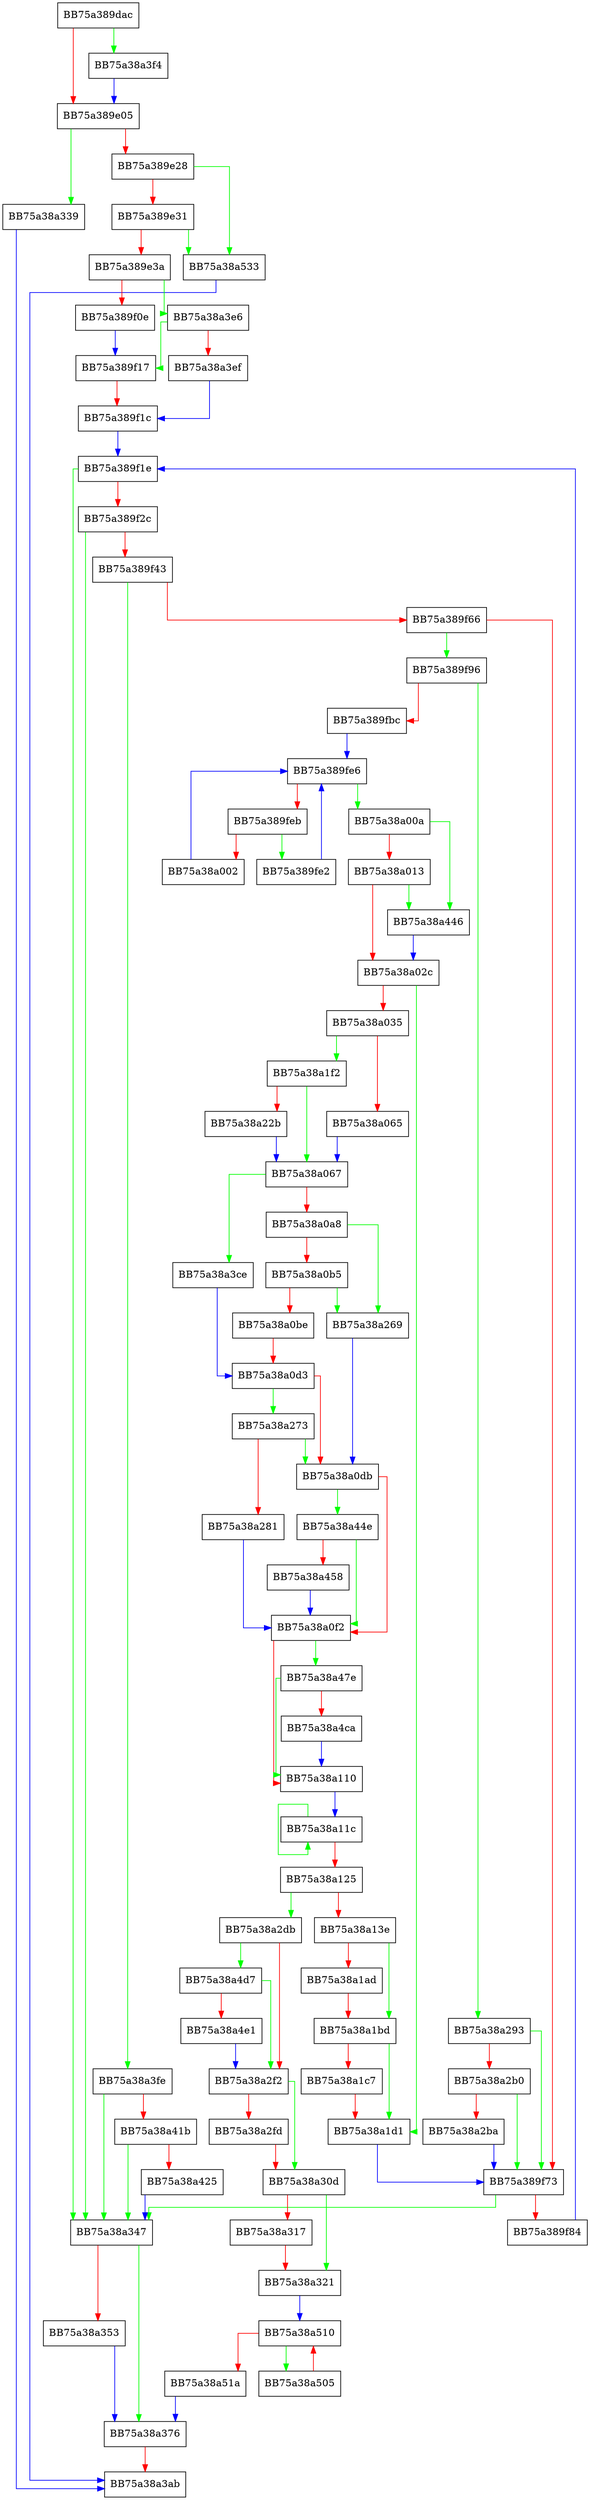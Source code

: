 digraph MemScanEnumModules {
  node [shape="box"];
  graph [splines=ortho];
  BB75a389dac -> BB75a38a3f4 [color="green"];
  BB75a389dac -> BB75a389e05 [color="red"];
  BB75a389e05 -> BB75a38a339 [color="green"];
  BB75a389e05 -> BB75a389e28 [color="red"];
  BB75a389e28 -> BB75a38a533 [color="green"];
  BB75a389e28 -> BB75a389e31 [color="red"];
  BB75a389e31 -> BB75a38a533 [color="green"];
  BB75a389e31 -> BB75a389e3a [color="red"];
  BB75a389e3a -> BB75a38a3e6 [color="green"];
  BB75a389e3a -> BB75a389f0e [color="red"];
  BB75a389f0e -> BB75a389f17 [color="blue"];
  BB75a389f17 -> BB75a389f1c [color="red"];
  BB75a389f1c -> BB75a389f1e [color="blue"];
  BB75a389f1e -> BB75a38a347 [color="green"];
  BB75a389f1e -> BB75a389f2c [color="red"];
  BB75a389f2c -> BB75a38a347 [color="green"];
  BB75a389f2c -> BB75a389f43 [color="red"];
  BB75a389f43 -> BB75a38a3fe [color="green"];
  BB75a389f43 -> BB75a389f66 [color="red"];
  BB75a389f66 -> BB75a389f96 [color="green"];
  BB75a389f66 -> BB75a389f73 [color="red"];
  BB75a389f73 -> BB75a38a347 [color="green"];
  BB75a389f73 -> BB75a389f84 [color="red"];
  BB75a389f84 -> BB75a389f1e [color="blue"];
  BB75a389f96 -> BB75a38a293 [color="green"];
  BB75a389f96 -> BB75a389fbc [color="red"];
  BB75a389fbc -> BB75a389fe6 [color="blue"];
  BB75a389fe2 -> BB75a389fe6 [color="blue"];
  BB75a389fe6 -> BB75a38a00a [color="green"];
  BB75a389fe6 -> BB75a389feb [color="red"];
  BB75a389feb -> BB75a389fe2 [color="green"];
  BB75a389feb -> BB75a38a002 [color="red"];
  BB75a38a002 -> BB75a389fe6 [color="blue"];
  BB75a38a00a -> BB75a38a446 [color="green"];
  BB75a38a00a -> BB75a38a013 [color="red"];
  BB75a38a013 -> BB75a38a446 [color="green"];
  BB75a38a013 -> BB75a38a02c [color="red"];
  BB75a38a02c -> BB75a38a1d1 [color="green"];
  BB75a38a02c -> BB75a38a035 [color="red"];
  BB75a38a035 -> BB75a38a1f2 [color="green"];
  BB75a38a035 -> BB75a38a065 [color="red"];
  BB75a38a065 -> BB75a38a067 [color="blue"];
  BB75a38a067 -> BB75a38a3ce [color="green"];
  BB75a38a067 -> BB75a38a0a8 [color="red"];
  BB75a38a0a8 -> BB75a38a269 [color="green"];
  BB75a38a0a8 -> BB75a38a0b5 [color="red"];
  BB75a38a0b5 -> BB75a38a269 [color="green"];
  BB75a38a0b5 -> BB75a38a0be [color="red"];
  BB75a38a0be -> BB75a38a0d3 [color="red"];
  BB75a38a0d3 -> BB75a38a273 [color="green"];
  BB75a38a0d3 -> BB75a38a0db [color="red"];
  BB75a38a0db -> BB75a38a44e [color="green"];
  BB75a38a0db -> BB75a38a0f2 [color="red"];
  BB75a38a0f2 -> BB75a38a47e [color="green"];
  BB75a38a0f2 -> BB75a38a110 [color="red"];
  BB75a38a110 -> BB75a38a11c [color="blue"];
  BB75a38a11c -> BB75a38a11c [color="green"];
  BB75a38a11c -> BB75a38a125 [color="red"];
  BB75a38a125 -> BB75a38a2db [color="green"];
  BB75a38a125 -> BB75a38a13e [color="red"];
  BB75a38a13e -> BB75a38a1bd [color="green"];
  BB75a38a13e -> BB75a38a1ad [color="red"];
  BB75a38a1ad -> BB75a38a1bd [color="red"];
  BB75a38a1bd -> BB75a38a1d1 [color="green"];
  BB75a38a1bd -> BB75a38a1c7 [color="red"];
  BB75a38a1c7 -> BB75a38a1d1 [color="red"];
  BB75a38a1d1 -> BB75a389f73 [color="blue"];
  BB75a38a1f2 -> BB75a38a067 [color="green"];
  BB75a38a1f2 -> BB75a38a22b [color="red"];
  BB75a38a22b -> BB75a38a067 [color="blue"];
  BB75a38a269 -> BB75a38a0db [color="blue"];
  BB75a38a273 -> BB75a38a0db [color="green"];
  BB75a38a273 -> BB75a38a281 [color="red"];
  BB75a38a281 -> BB75a38a0f2 [color="blue"];
  BB75a38a293 -> BB75a389f73 [color="green"];
  BB75a38a293 -> BB75a38a2b0 [color="red"];
  BB75a38a2b0 -> BB75a389f73 [color="green"];
  BB75a38a2b0 -> BB75a38a2ba [color="red"];
  BB75a38a2ba -> BB75a389f73 [color="blue"];
  BB75a38a2db -> BB75a38a4d7 [color="green"];
  BB75a38a2db -> BB75a38a2f2 [color="red"];
  BB75a38a2f2 -> BB75a38a30d [color="green"];
  BB75a38a2f2 -> BB75a38a2fd [color="red"];
  BB75a38a2fd -> BB75a38a30d [color="red"];
  BB75a38a30d -> BB75a38a321 [color="green"];
  BB75a38a30d -> BB75a38a317 [color="red"];
  BB75a38a317 -> BB75a38a321 [color="red"];
  BB75a38a321 -> BB75a38a510 [color="blue"];
  BB75a38a339 -> BB75a38a3ab [color="blue"];
  BB75a38a347 -> BB75a38a376 [color="green"];
  BB75a38a347 -> BB75a38a353 [color="red"];
  BB75a38a353 -> BB75a38a376 [color="blue"];
  BB75a38a376 -> BB75a38a3ab [color="red"];
  BB75a38a3ce -> BB75a38a0d3 [color="blue"];
  BB75a38a3e6 -> BB75a389f17 [color="green"];
  BB75a38a3e6 -> BB75a38a3ef [color="red"];
  BB75a38a3ef -> BB75a389f1c [color="blue"];
  BB75a38a3f4 -> BB75a389e05 [color="blue"];
  BB75a38a3fe -> BB75a38a347 [color="green"];
  BB75a38a3fe -> BB75a38a41b [color="red"];
  BB75a38a41b -> BB75a38a347 [color="green"];
  BB75a38a41b -> BB75a38a425 [color="red"];
  BB75a38a425 -> BB75a38a347 [color="blue"];
  BB75a38a446 -> BB75a38a02c [color="blue"];
  BB75a38a44e -> BB75a38a0f2 [color="green"];
  BB75a38a44e -> BB75a38a458 [color="red"];
  BB75a38a458 -> BB75a38a0f2 [color="blue"];
  BB75a38a47e -> BB75a38a110 [color="green"];
  BB75a38a47e -> BB75a38a4ca [color="red"];
  BB75a38a4ca -> BB75a38a110 [color="blue"];
  BB75a38a4d7 -> BB75a38a2f2 [color="green"];
  BB75a38a4d7 -> BB75a38a4e1 [color="red"];
  BB75a38a4e1 -> BB75a38a2f2 [color="blue"];
  BB75a38a505 -> BB75a38a510 [color="red"];
  BB75a38a510 -> BB75a38a505 [color="green"];
  BB75a38a510 -> BB75a38a51a [color="red"];
  BB75a38a51a -> BB75a38a376 [color="blue"];
  BB75a38a533 -> BB75a38a3ab [color="blue"];
}